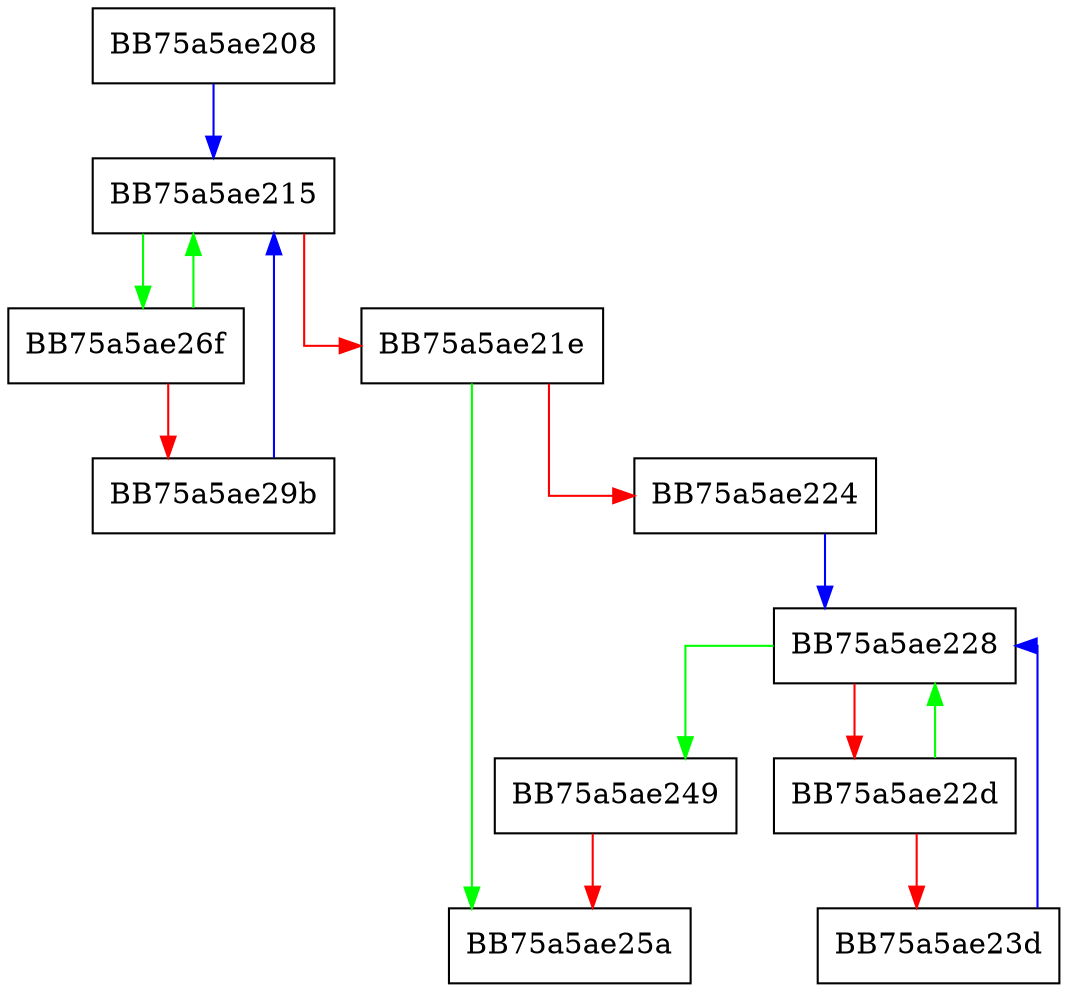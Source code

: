 digraph _Tidy {
  node [shape="box"];
  graph [splines=ortho];
  BB75a5ae208 -> BB75a5ae215 [color="blue"];
  BB75a5ae215 -> BB75a5ae26f [color="green"];
  BB75a5ae215 -> BB75a5ae21e [color="red"];
  BB75a5ae21e -> BB75a5ae25a [color="green"];
  BB75a5ae21e -> BB75a5ae224 [color="red"];
  BB75a5ae224 -> BB75a5ae228 [color="blue"];
  BB75a5ae228 -> BB75a5ae249 [color="green"];
  BB75a5ae228 -> BB75a5ae22d [color="red"];
  BB75a5ae22d -> BB75a5ae228 [color="green"];
  BB75a5ae22d -> BB75a5ae23d [color="red"];
  BB75a5ae23d -> BB75a5ae228 [color="blue"];
  BB75a5ae249 -> BB75a5ae25a [color="red"];
  BB75a5ae26f -> BB75a5ae215 [color="green"];
  BB75a5ae26f -> BB75a5ae29b [color="red"];
  BB75a5ae29b -> BB75a5ae215 [color="blue"];
}